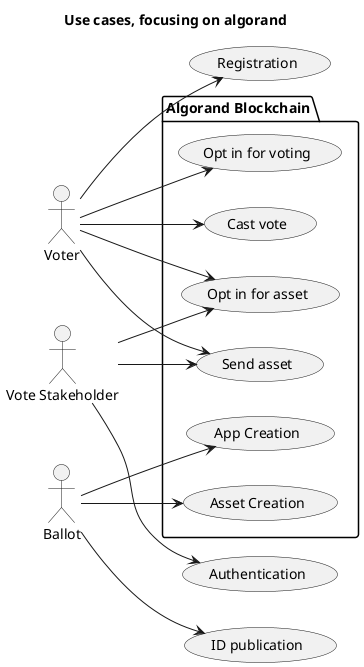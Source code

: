 @startuml Use Cases 
title Use cases, focusing on algorand
left to right direction
actor Voter as V
actor "Vote Stakeholder" as VS
actor Ballot as B

usecase "Registration" as UC1
usecase "Authentication" as UC2
usecase "ID publication" as UC9
package "Algorand Blockchain" {
    usecase "Opt in for asset" as UC3
    usecase "Opt in for voting" as UC4
    usecase "Send asset" as UC5
    usecase "Cast vote" as UC6
    usecase "App Creation" as UC7
    usecase "Asset Creation" as UC8
}
B --> UC7
B --> UC8
B --> UC9

V --> UC1
V --> UC3
V --> UC4
V --> UC5
V --> UC6

VS --> UC2
VS --> UC3
VS --> UC5

@enduml 
